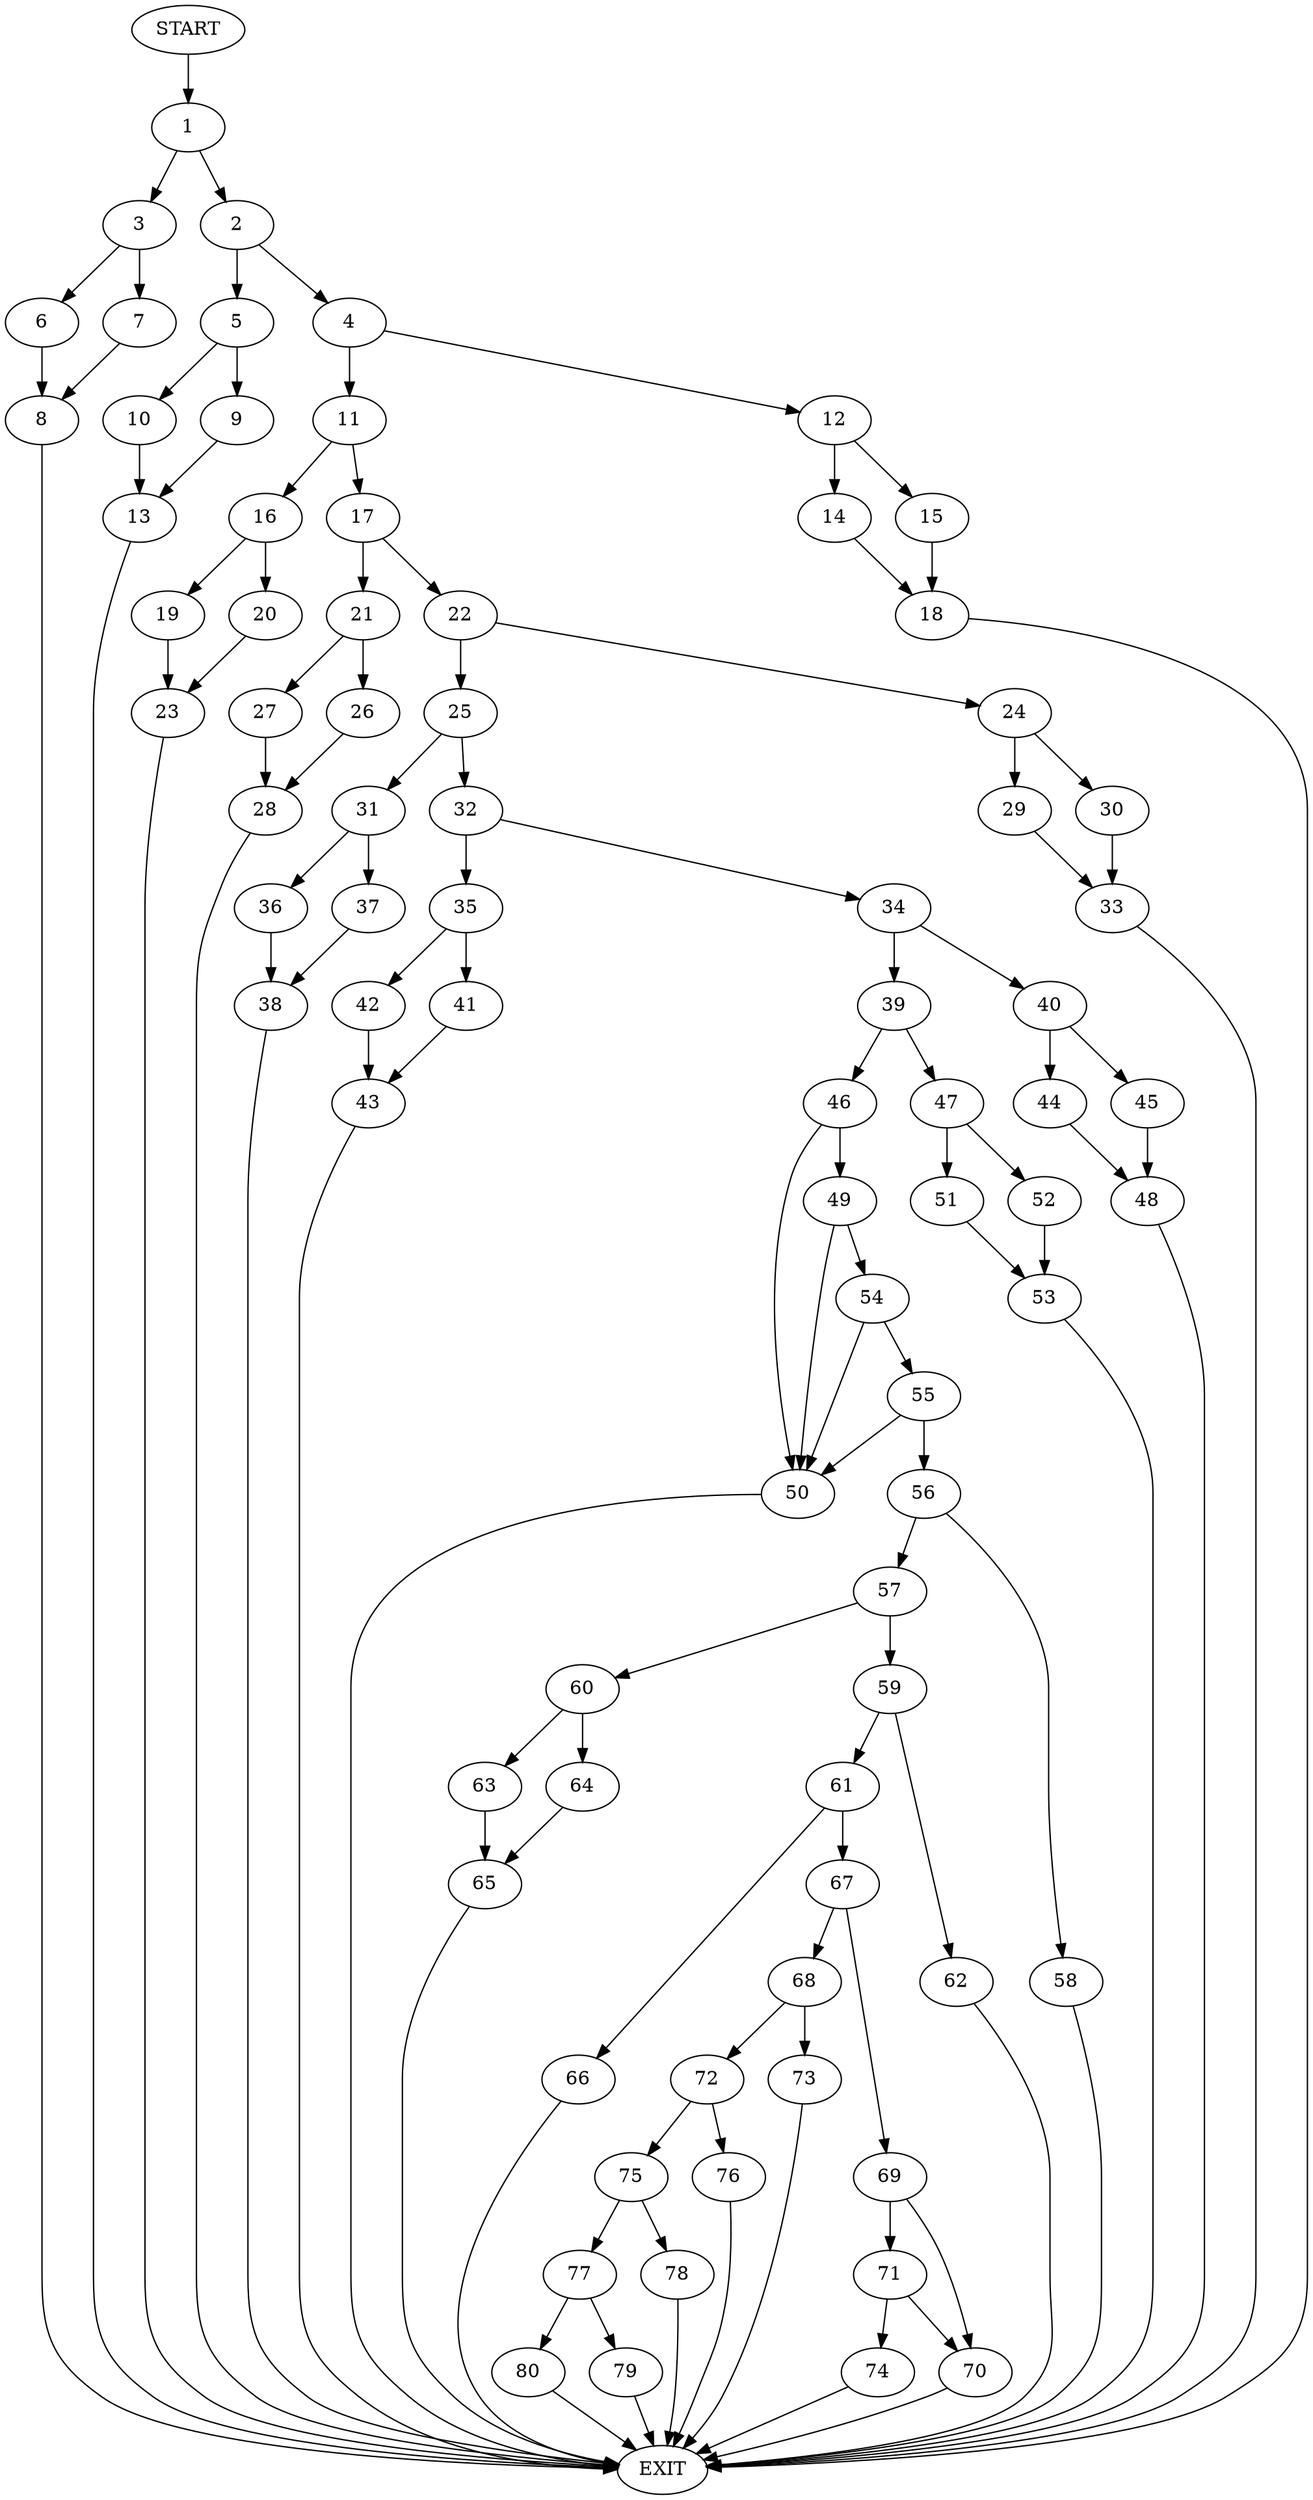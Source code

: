 digraph {
0 [label="START"]
81 [label="EXIT"]
0 -> 1
1 -> 2
1 -> 3
2 -> 4
2 -> 5
3 -> 6
3 -> 7
6 -> 8
7 -> 8
8 -> 81
5 -> 9
5 -> 10
4 -> 11
4 -> 12
10 -> 13
9 -> 13
13 -> 81
12 -> 14
12 -> 15
11 -> 16
11 -> 17
15 -> 18
14 -> 18
18 -> 81
16 -> 19
16 -> 20
17 -> 21
17 -> 22
20 -> 23
19 -> 23
23 -> 81
22 -> 24
22 -> 25
21 -> 26
21 -> 27
27 -> 28
26 -> 28
28 -> 81
24 -> 29
24 -> 30
25 -> 31
25 -> 32
29 -> 33
30 -> 33
33 -> 81
32 -> 34
32 -> 35
31 -> 36
31 -> 37
36 -> 38
37 -> 38
38 -> 81
34 -> 39
34 -> 40
35 -> 41
35 -> 42
41 -> 43
42 -> 43
43 -> 81
40 -> 44
40 -> 45
39 -> 46
39 -> 47
44 -> 48
45 -> 48
48 -> 81
46 -> 49
46 -> 50
47 -> 51
47 -> 52
52 -> 53
51 -> 53
53 -> 81
50 -> 81
49 -> 50
49 -> 54
54 -> 50
54 -> 55
55 -> 50
55 -> 56
56 -> 57
56 -> 58
58 -> 81
57 -> 59
57 -> 60
59 -> 61
59 -> 62
60 -> 63
60 -> 64
64 -> 65
63 -> 65
65 -> 81
62 -> 81
61 -> 66
61 -> 67
66 -> 81
67 -> 68
67 -> 69
69 -> 70
69 -> 71
68 -> 72
68 -> 73
71 -> 70
71 -> 74
70 -> 81
74 -> 81
73 -> 81
72 -> 75
72 -> 76
76 -> 81
75 -> 77
75 -> 78
78 -> 81
77 -> 79
77 -> 80
79 -> 81
80 -> 81
}
